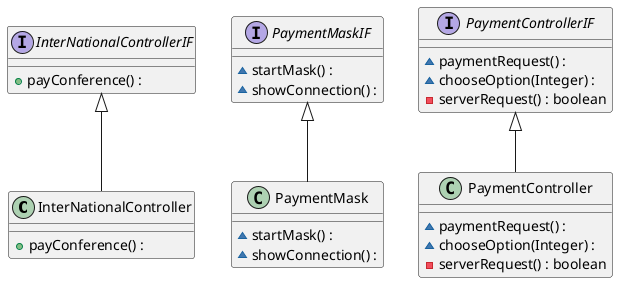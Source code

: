 @startuml

class InterNationalController {
    + payConference() :
}
interface InterNationalControllerIF {
    + payConference() :
}

class PaymentMask {
    ~ startMask() :
    ~ showConnection() :
}
interface PaymentMaskIF {
    ~ startMask() :
    ~ showConnection() :
}

class PaymentController {
    ~ paymentRequest() :
    ~ chooseOption(Integer) :
    - serverRequest() : boolean

}
interface PaymentControllerIF {
    ~ paymentRequest() :
    ~ chooseOption(Integer) :
    - serverRequest() : boolean

}

InterNationalControllerIF <|-- InterNationalController

PaymentMaskIF <|-- PaymentMask

PaymentControllerIF <|-- PaymentController

@enduml